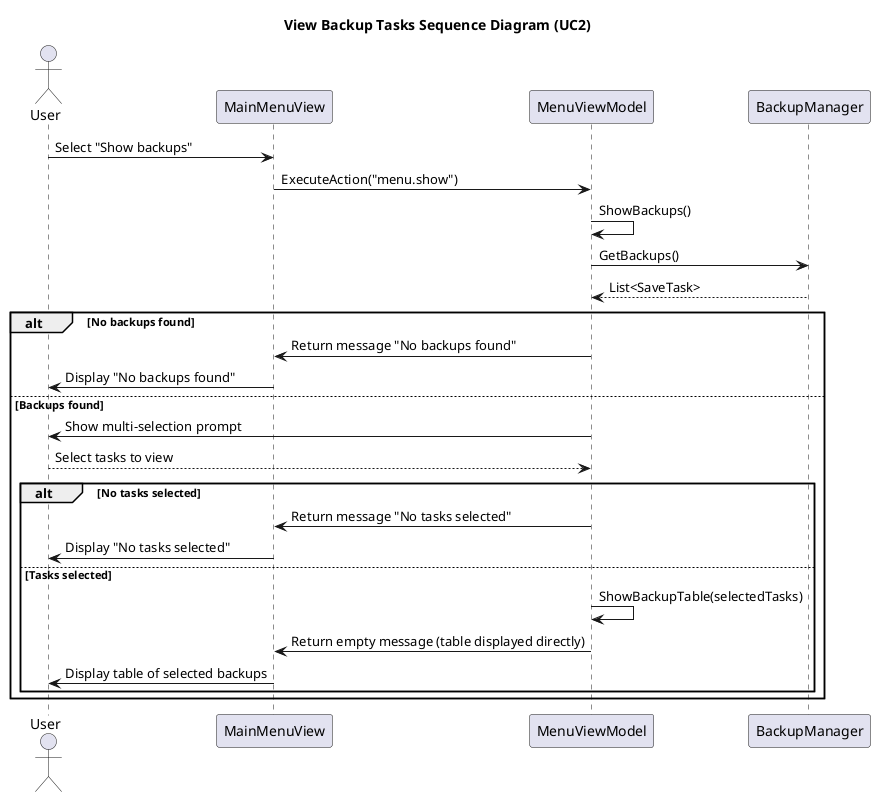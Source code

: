 @startuml 
title View Backup Tasks Sequence Diagram (UC2)

actor User
participant MainMenuView as "MainMenuView"
participant MenuViewModel as "MenuViewModel"
participant BackupManager as "BackupManager"

User -> MainMenuView: Select "Show backups"
MainMenuView -> MenuViewModel: ExecuteAction("menu.show")
MenuViewModel -> MenuViewModel: ShowBackups()
MenuViewModel -> BackupManager: GetBackups()
BackupManager --> MenuViewModel: List<SaveTask>

alt No backups found
    MenuViewModel -> MainMenuView: Return message "No backups found"
    MainMenuView -> User: Display "No backups found"
else Backups found
    MenuViewModel -> User: Show multi-selection prompt
    User --> MenuViewModel: Select tasks to view
    
    alt No tasks selected
        MenuViewModel -> MainMenuView: Return message "No tasks selected"
        MainMenuView -> User: Display "No tasks selected"
    else Tasks selected
        MenuViewModel -> MenuViewModel: ShowBackupTable(selectedTasks)
        MenuViewModel -> MainMenuView: Return empty message (table displayed directly)
        MainMenuView -> User: Display table of selected backups
    end
end
@enduml